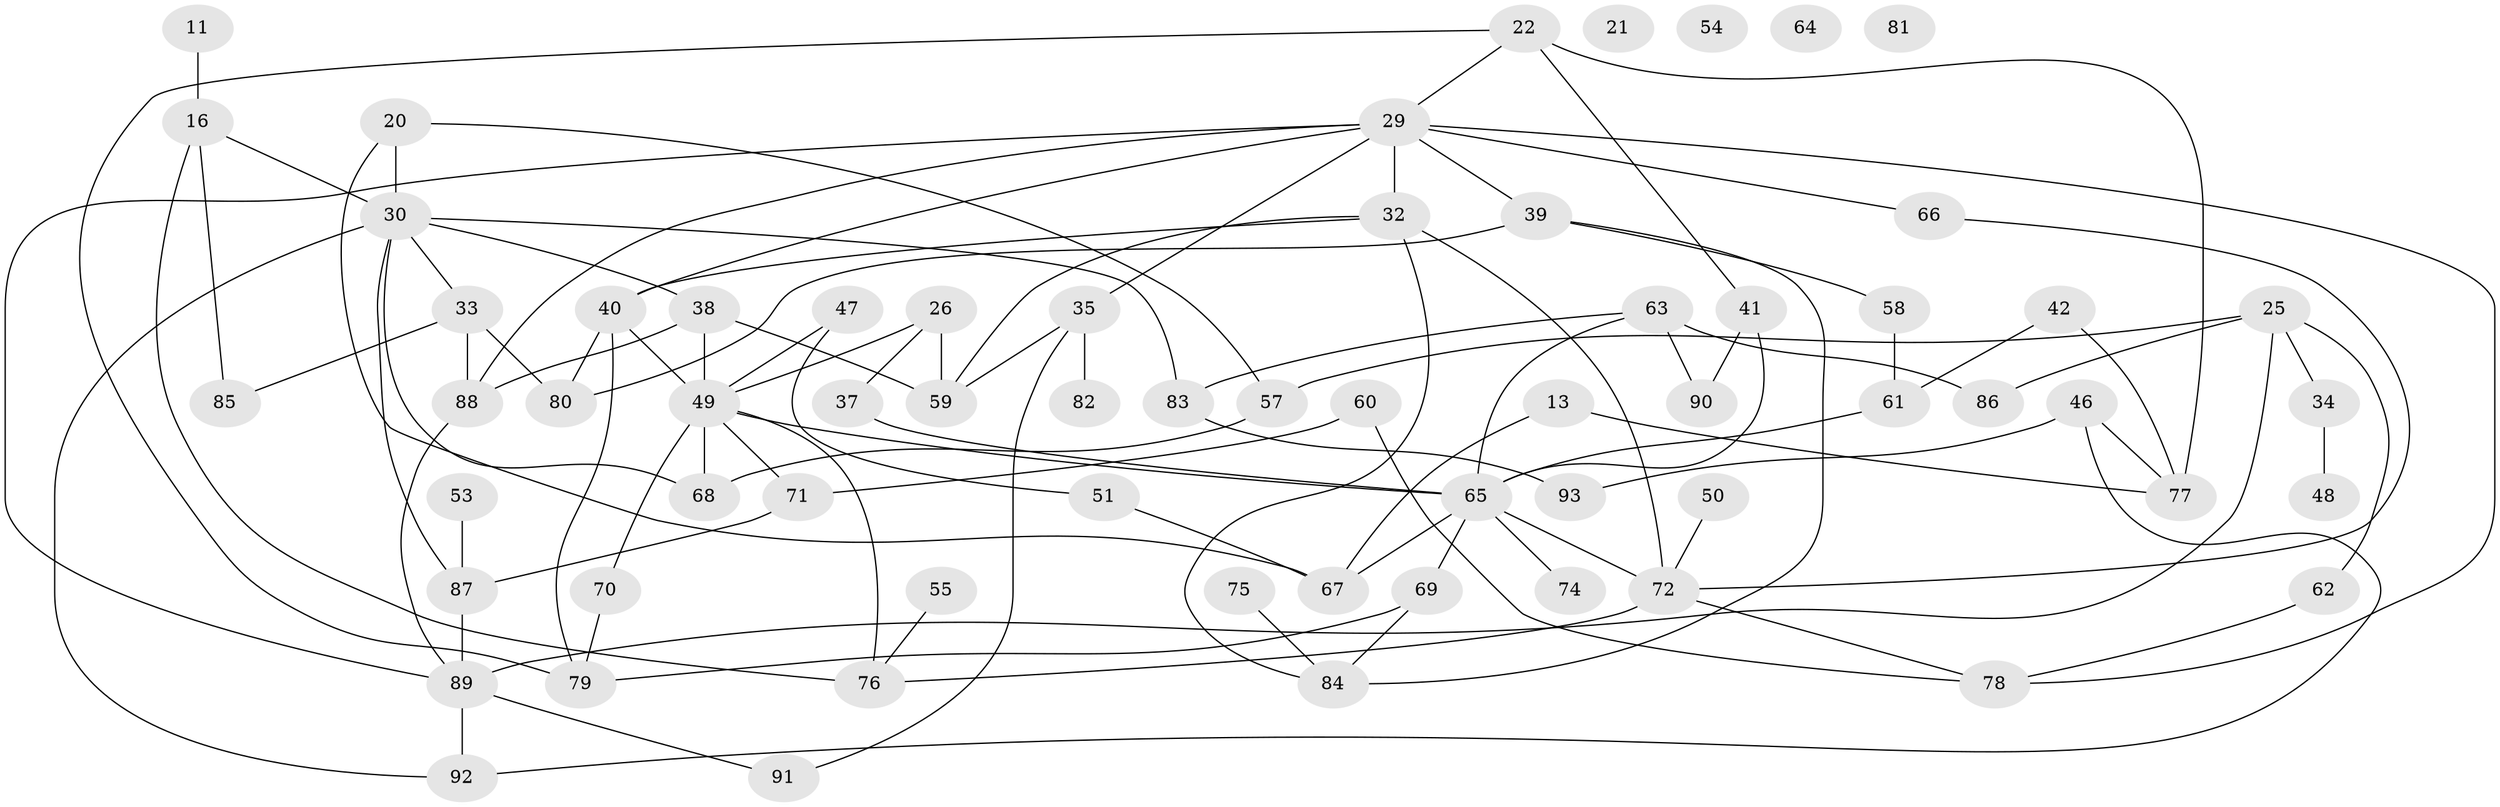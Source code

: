 // original degree distribution, {1: 0.11827956989247312, 2: 0.21505376344086022, 3: 0.2903225806451613, 4: 0.24731182795698925, 0: 0.043010752688172046, 6: 0.03225806451612903, 7: 0.021505376344086023, 8: 0.010752688172043012, 5: 0.021505376344086023}
// Generated by graph-tools (version 1.1) at 2025/42/03/04/25 21:42:36]
// undirected, 65 vertices, 101 edges
graph export_dot {
graph [start="1"]
  node [color=gray90,style=filled];
  11;
  13;
  16;
  20;
  21;
  22;
  25 [super="+7"];
  26;
  29 [super="+4+17"];
  30;
  32 [super="+8"];
  33;
  34 [super="+24"];
  35;
  37;
  38;
  39;
  40 [super="+19"];
  41;
  42;
  46;
  47;
  48;
  49 [super="+44"];
  50;
  51;
  53;
  54;
  55;
  57;
  58;
  59 [super="+5"];
  60;
  61;
  62;
  63 [super="+9"];
  64;
  65 [super="+28+56"];
  66;
  67;
  68 [super="+31"];
  69;
  70;
  71 [super="+45"];
  72 [super="+52"];
  74;
  75;
  76 [super="+73"];
  77;
  78;
  79;
  80;
  81;
  82;
  83 [super="+10"];
  84;
  85;
  86;
  87 [super="+15"];
  88 [super="+14"];
  89 [super="+18+36+23"];
  90;
  91 [super="+3"];
  92;
  93;
  11 -- 16;
  13 -- 67;
  13 -- 77;
  16 -- 30;
  16 -- 85;
  16 -- 76;
  20 -- 30;
  20 -- 57;
  20 -- 67;
  22 -- 41;
  22 -- 77;
  22 -- 79;
  22 -- 29;
  25 -- 57;
  25 -- 86;
  25 -- 34 [weight=2];
  25 -- 62;
  25 -- 89 [weight=2];
  26 -- 37;
  26 -- 59;
  26 -- 49;
  29 -- 35;
  29 -- 66;
  29 -- 78;
  29 -- 39;
  29 -- 32;
  29 -- 88;
  29 -- 89;
  29 -- 40;
  30 -- 33;
  30 -- 38;
  30 -- 68;
  30 -- 92;
  30 -- 83;
  30 -- 87;
  32 -- 84;
  32 -- 40;
  32 -- 59;
  32 -- 72;
  33 -- 80;
  33 -- 85;
  33 -- 88;
  34 -- 48;
  35 -- 82;
  35 -- 91;
  35 -- 59;
  37 -- 65;
  38 -- 59;
  38 -- 88;
  38 -- 49;
  39 -- 58;
  39 -- 80;
  39 -- 84;
  40 -- 49;
  40 -- 80;
  40 -- 79;
  41 -- 90;
  41 -- 65;
  42 -- 61;
  42 -- 77;
  46 -- 77;
  46 -- 92;
  46 -- 93;
  47 -- 49;
  47 -- 51;
  49 -- 70;
  49 -- 68 [weight=2];
  49 -- 76 [weight=2];
  49 -- 71;
  49 -- 65 [weight=2];
  50 -- 72;
  51 -- 67;
  53 -- 87;
  55 -- 76;
  57 -- 68;
  58 -- 61;
  60 -- 71;
  60 -- 78;
  61 -- 65;
  62 -- 78;
  63 -- 83;
  63 -- 86;
  63 -- 90;
  63 -- 65;
  65 -- 67;
  65 -- 69;
  65 -- 72 [weight=2];
  65 -- 74;
  66 -- 72;
  69 -- 79;
  69 -- 84;
  70 -- 79;
  71 -- 87 [weight=2];
  72 -- 78;
  72 -- 76;
  75 -- 84;
  83 -- 93;
  87 -- 89;
  88 -- 89 [weight=2];
  89 -- 92;
  89 -- 91;
}
